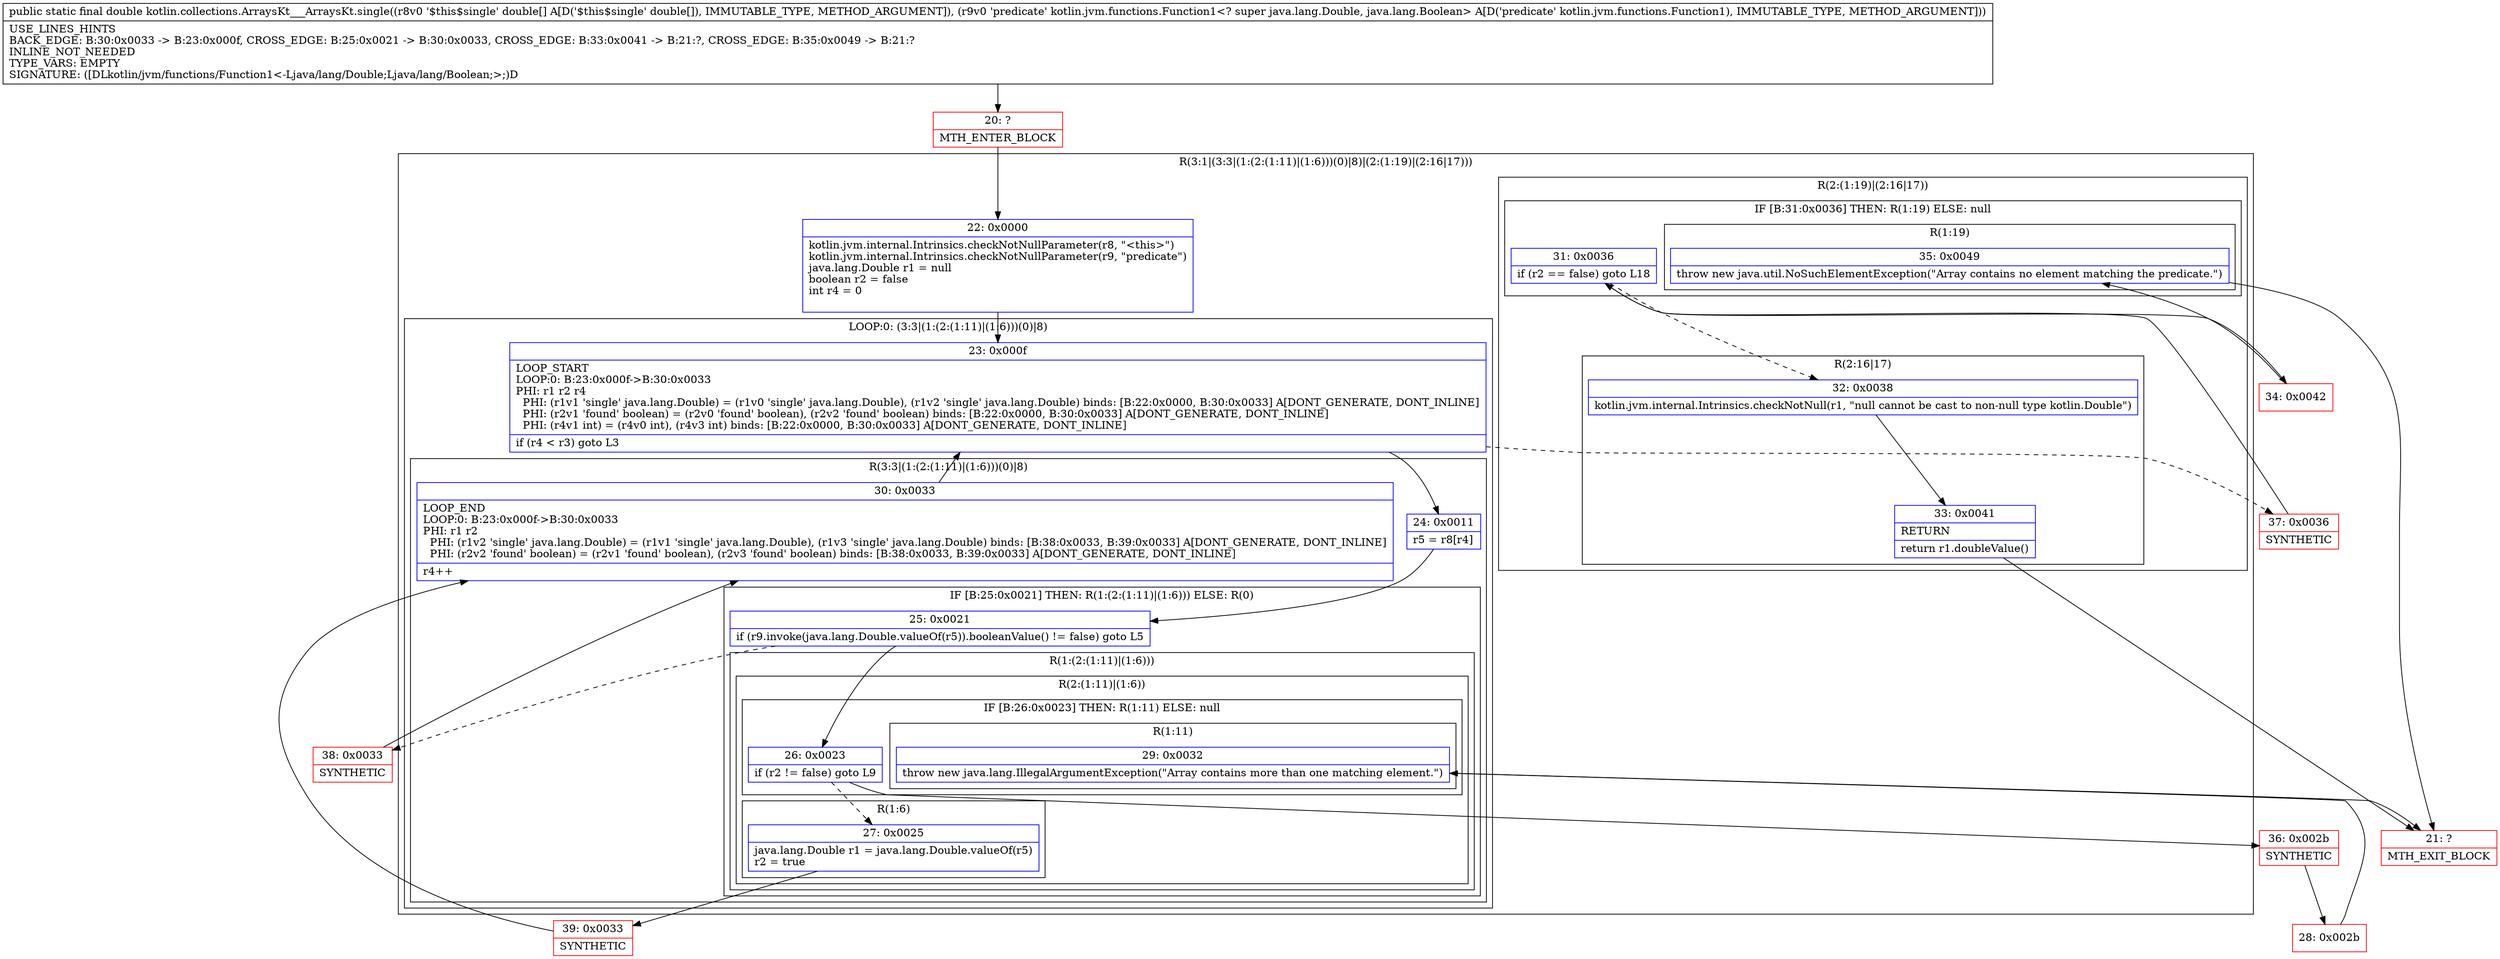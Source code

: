 digraph "CFG forkotlin.collections.ArraysKt___ArraysKt.single([DLkotlin\/jvm\/functions\/Function1;)D" {
subgraph cluster_Region_557714638 {
label = "R(3:1|(3:3|(1:(2:(1:11)|(1:6)))(0)|8)|(2:(1:19)|(2:16|17)))";
node [shape=record,color=blue];
Node_22 [shape=record,label="{22\:\ 0x0000|kotlin.jvm.internal.Intrinsics.checkNotNullParameter(r8, \"\<this\>\")\lkotlin.jvm.internal.Intrinsics.checkNotNullParameter(r9, \"predicate\")\ljava.lang.Double r1 = null\lboolean r2 = false\lint r4 = 0\l\l}"];
subgraph cluster_LoopRegion_1617602524 {
label = "LOOP:0: (3:3|(1:(2:(1:11)|(1:6)))(0)|8)";
node [shape=record,color=blue];
Node_23 [shape=record,label="{23\:\ 0x000f|LOOP_START\lLOOP:0: B:23:0x000f\-\>B:30:0x0033\lPHI: r1 r2 r4 \l  PHI: (r1v1 'single' java.lang.Double) = (r1v0 'single' java.lang.Double), (r1v2 'single' java.lang.Double) binds: [B:22:0x0000, B:30:0x0033] A[DONT_GENERATE, DONT_INLINE]\l  PHI: (r2v1 'found' boolean) = (r2v0 'found' boolean), (r2v2 'found' boolean) binds: [B:22:0x0000, B:30:0x0033] A[DONT_GENERATE, DONT_INLINE]\l  PHI: (r4v1 int) = (r4v0 int), (r4v3 int) binds: [B:22:0x0000, B:30:0x0033] A[DONT_GENERATE, DONT_INLINE]\l|if (r4 \< r3) goto L3\l}"];
subgraph cluster_Region_1335115000 {
label = "R(3:3|(1:(2:(1:11)|(1:6)))(0)|8)";
node [shape=record,color=blue];
Node_24 [shape=record,label="{24\:\ 0x0011|r5 = r8[r4]\l}"];
subgraph cluster_IfRegion_263203778 {
label = "IF [B:25:0x0021] THEN: R(1:(2:(1:11)|(1:6))) ELSE: R(0)";
node [shape=record,color=blue];
Node_25 [shape=record,label="{25\:\ 0x0021|if (r9.invoke(java.lang.Double.valueOf(r5)).booleanValue() != false) goto L5\l}"];
subgraph cluster_Region_1335235940 {
label = "R(1:(2:(1:11)|(1:6)))";
node [shape=record,color=blue];
subgraph cluster_Region_1232728730 {
label = "R(2:(1:11)|(1:6))";
node [shape=record,color=blue];
subgraph cluster_IfRegion_898933382 {
label = "IF [B:26:0x0023] THEN: R(1:11) ELSE: null";
node [shape=record,color=blue];
Node_26 [shape=record,label="{26\:\ 0x0023|if (r2 != false) goto L9\l}"];
subgraph cluster_Region_2090395694 {
label = "R(1:11)";
node [shape=record,color=blue];
Node_29 [shape=record,label="{29\:\ 0x0032|throw new java.lang.IllegalArgumentException(\"Array contains more than one matching element.\")\l}"];
}
}
subgraph cluster_Region_74840831 {
label = "R(1:6)";
node [shape=record,color=blue];
Node_27 [shape=record,label="{27\:\ 0x0025|java.lang.Double r1 = java.lang.Double.valueOf(r5)\lr2 = true\l}"];
}
}
}
subgraph cluster_Region_1920475716 {
label = "R(0)";
node [shape=record,color=blue];
}
}
Node_30 [shape=record,label="{30\:\ 0x0033|LOOP_END\lLOOP:0: B:23:0x000f\-\>B:30:0x0033\lPHI: r1 r2 \l  PHI: (r1v2 'single' java.lang.Double) = (r1v1 'single' java.lang.Double), (r1v3 'single' java.lang.Double) binds: [B:38:0x0033, B:39:0x0033] A[DONT_GENERATE, DONT_INLINE]\l  PHI: (r2v2 'found' boolean) = (r2v1 'found' boolean), (r2v3 'found' boolean) binds: [B:38:0x0033, B:39:0x0033] A[DONT_GENERATE, DONT_INLINE]\l|r4++\l}"];
}
}
subgraph cluster_Region_221918298 {
label = "R(2:(1:19)|(2:16|17))";
node [shape=record,color=blue];
subgraph cluster_IfRegion_1679655046 {
label = "IF [B:31:0x0036] THEN: R(1:19) ELSE: null";
node [shape=record,color=blue];
Node_31 [shape=record,label="{31\:\ 0x0036|if (r2 == false) goto L18\l}"];
subgraph cluster_Region_189917765 {
label = "R(1:19)";
node [shape=record,color=blue];
Node_35 [shape=record,label="{35\:\ 0x0049|throw new java.util.NoSuchElementException(\"Array contains no element matching the predicate.\")\l}"];
}
}
subgraph cluster_Region_763372380 {
label = "R(2:16|17)";
node [shape=record,color=blue];
Node_32 [shape=record,label="{32\:\ 0x0038|kotlin.jvm.internal.Intrinsics.checkNotNull(r1, \"null cannot be cast to non\-null type kotlin.Double\")\l}"];
Node_33 [shape=record,label="{33\:\ 0x0041|RETURN\l|return r1.doubleValue()\l}"];
}
}
}
Node_20 [shape=record,color=red,label="{20\:\ ?|MTH_ENTER_BLOCK\l}"];
Node_39 [shape=record,color=red,label="{39\:\ 0x0033|SYNTHETIC\l}"];
Node_36 [shape=record,color=red,label="{36\:\ 0x002b|SYNTHETIC\l}"];
Node_28 [shape=record,color=red,label="{28\:\ 0x002b}"];
Node_21 [shape=record,color=red,label="{21\:\ ?|MTH_EXIT_BLOCK\l}"];
Node_38 [shape=record,color=red,label="{38\:\ 0x0033|SYNTHETIC\l}"];
Node_37 [shape=record,color=red,label="{37\:\ 0x0036|SYNTHETIC\l}"];
Node_34 [shape=record,color=red,label="{34\:\ 0x0042}"];
MethodNode[shape=record,label="{public static final double kotlin.collections.ArraysKt___ArraysKt.single((r8v0 '$this$single' double[] A[D('$this$single' double[]), IMMUTABLE_TYPE, METHOD_ARGUMENT]), (r9v0 'predicate' kotlin.jvm.functions.Function1\<? super java.lang.Double, java.lang.Boolean\> A[D('predicate' kotlin.jvm.functions.Function1), IMMUTABLE_TYPE, METHOD_ARGUMENT]))  | USE_LINES_HINTS\lBACK_EDGE: B:30:0x0033 \-\> B:23:0x000f, CROSS_EDGE: B:25:0x0021 \-\> B:30:0x0033, CROSS_EDGE: B:33:0x0041 \-\> B:21:?, CROSS_EDGE: B:35:0x0049 \-\> B:21:?\lINLINE_NOT_NEEDED\lTYPE_VARS: EMPTY\lSIGNATURE: ([DLkotlin\/jvm\/functions\/Function1\<\-Ljava\/lang\/Double;Ljava\/lang\/Boolean;\>;)D\l}"];
MethodNode -> Node_20;Node_22 -> Node_23;
Node_23 -> Node_24;
Node_23 -> Node_37[style=dashed];
Node_24 -> Node_25;
Node_25 -> Node_26;
Node_25 -> Node_38[style=dashed];
Node_26 -> Node_27[style=dashed];
Node_26 -> Node_36;
Node_29 -> Node_21;
Node_27 -> Node_39;
Node_30 -> Node_23;
Node_31 -> Node_32[style=dashed];
Node_31 -> Node_34;
Node_35 -> Node_21;
Node_32 -> Node_33;
Node_33 -> Node_21;
Node_20 -> Node_22;
Node_39 -> Node_30;
Node_36 -> Node_28;
Node_28 -> Node_29;
Node_38 -> Node_30;
Node_37 -> Node_31;
Node_34 -> Node_35;
}


